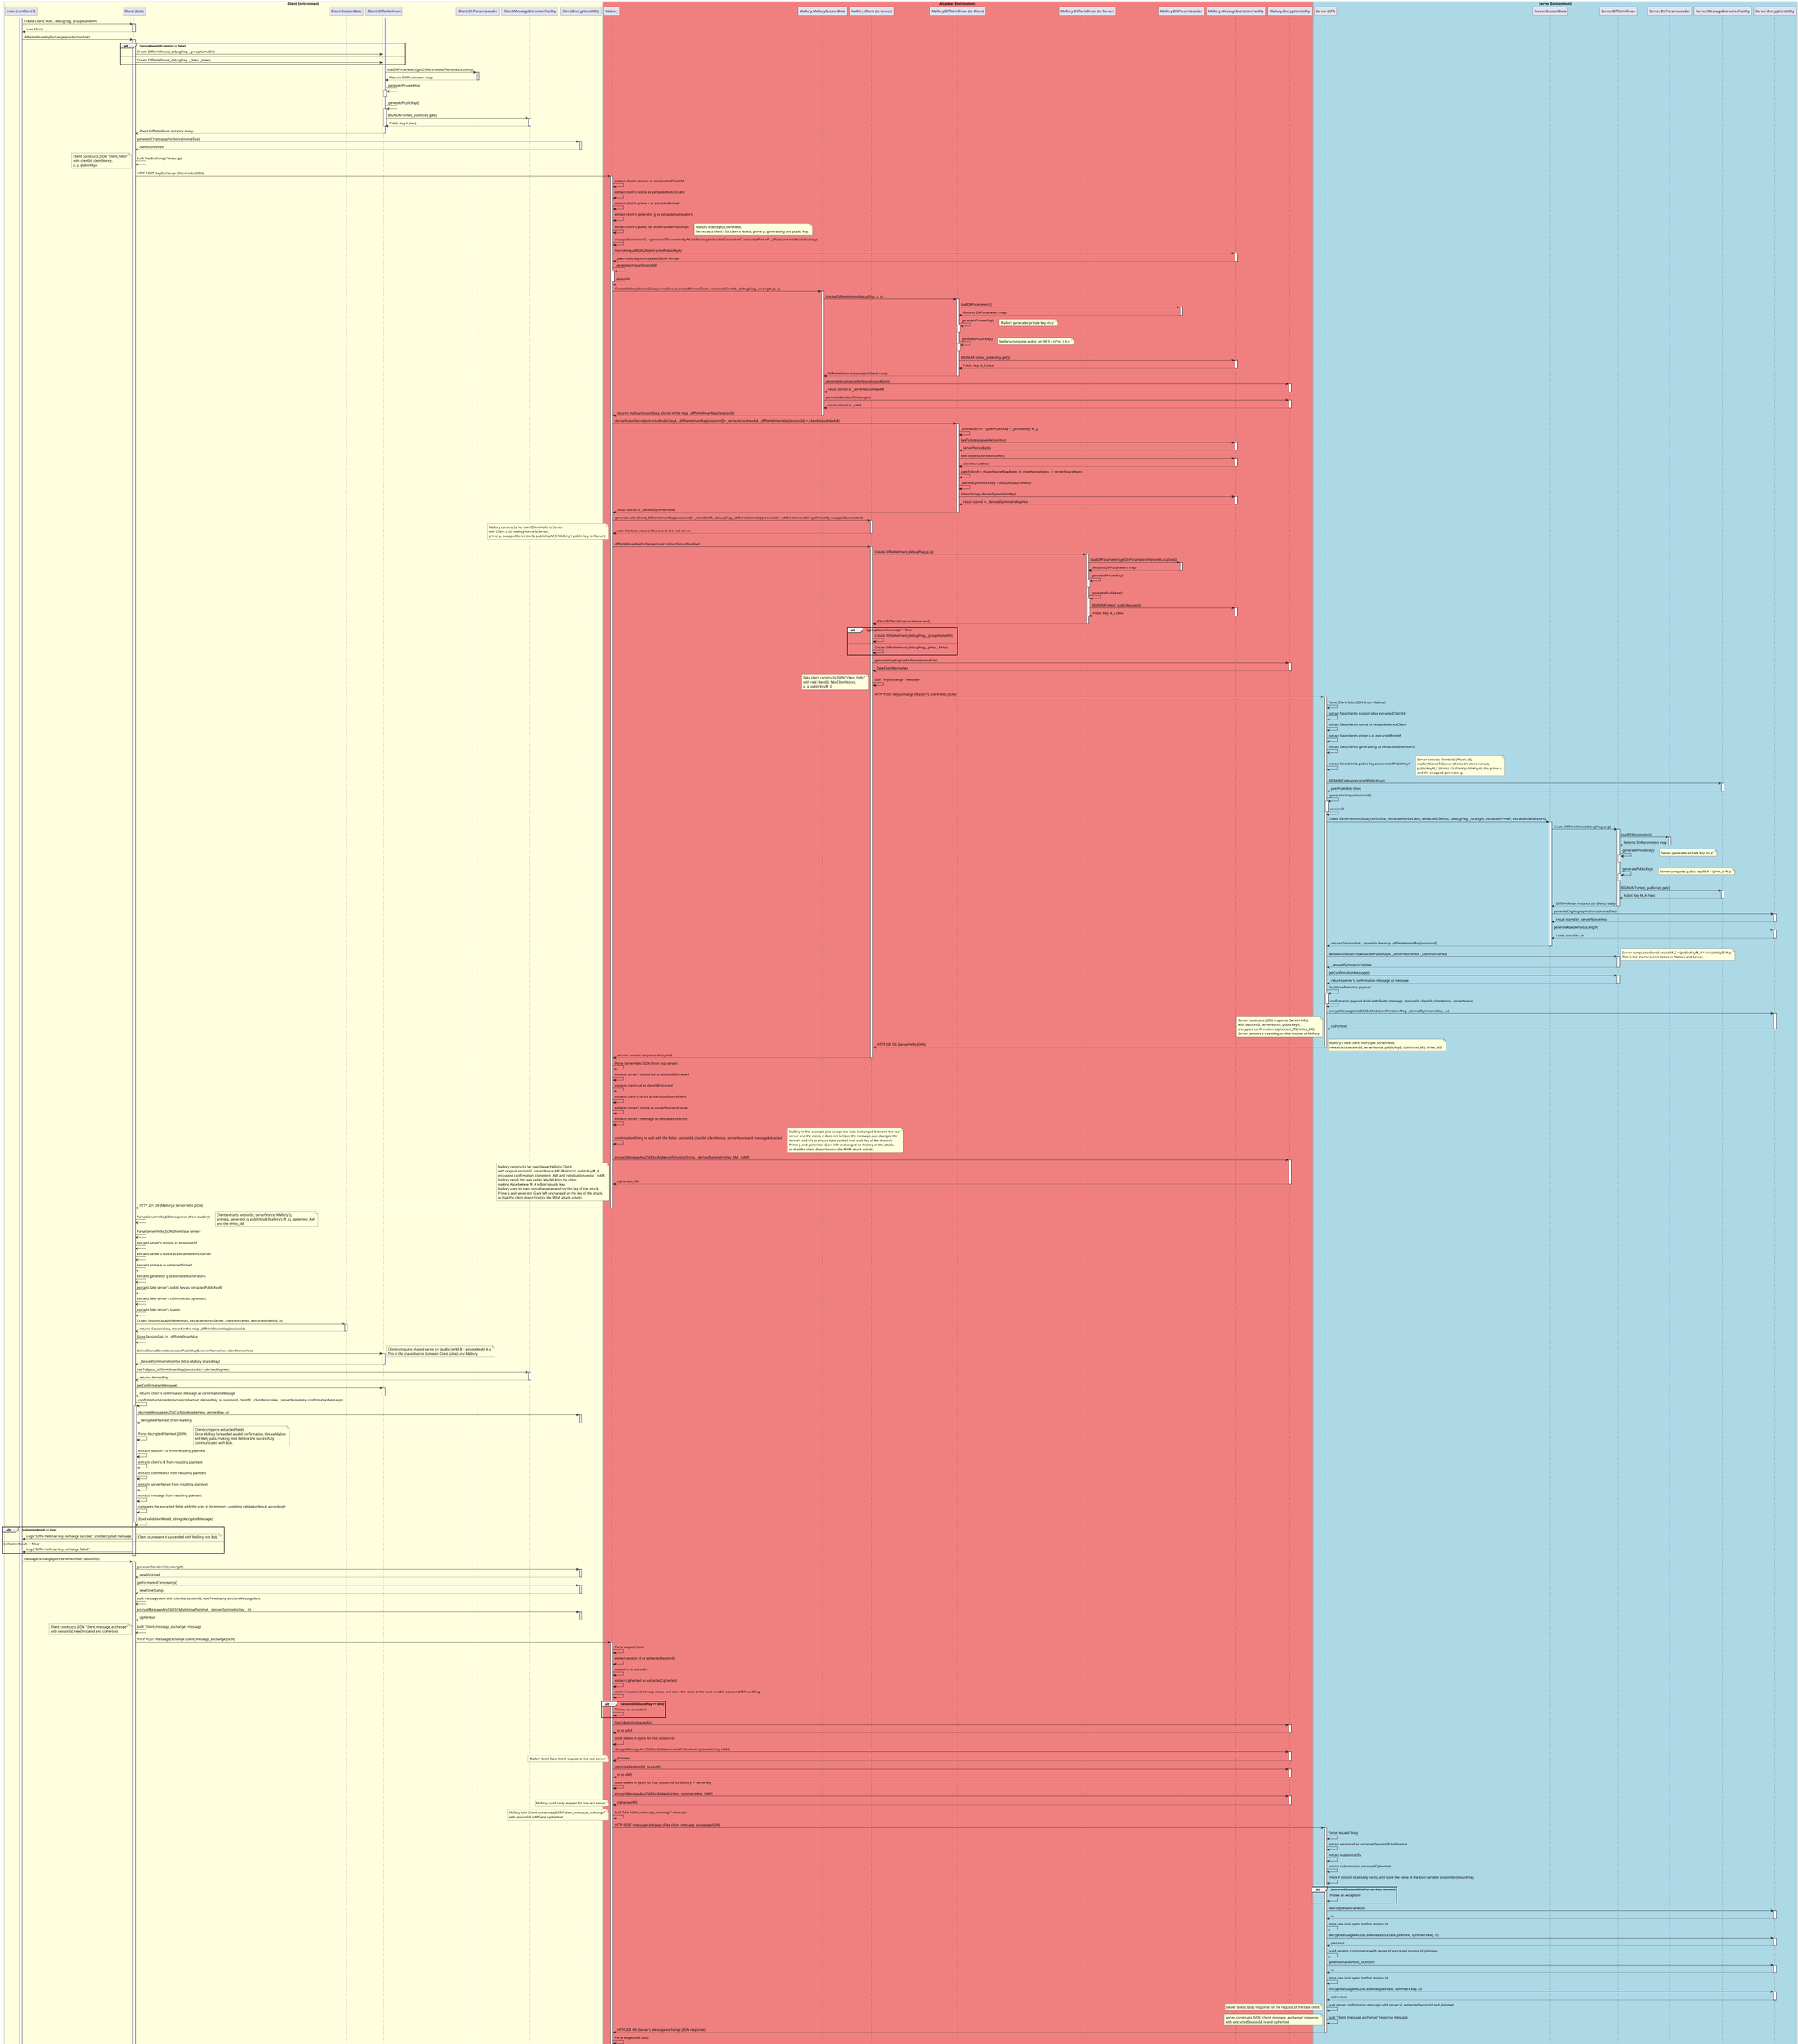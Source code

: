"@startuml MITM_with_injected_g_parameters_attack_sequence_diagram"
scale 0.5

box "Client Environment" #LightYellow
    participant "main (runClient1)" as Main
    participant "Client (Bob)" as Client
    participant "Client:SessionData" as ClientSessionData
    participant "Client:DiffieHellman" as ClientDH
    participant "Client:DHParamsLoader" as ClientDHLoader
    participant "Client:MessageExtractionFacility" as ClientMEF
    participant "Client:EncryptionUtility" as ClientEU
end box

box "Attacker Environment" #LightCoral
    participant "Mallory" as Mallory
    participant "Mallory:MallorySessionData" as MallorySessionData
    participant "Mallory:Client (to Server)" as MalloryFakeClient
    participant "Mallory:DiffieHellman (to Client)" as MalloryDHClient
    participant "Mallory:DiffieHellman (to Server)" as MalloryDHServer
    participant "Mallory:DHParamsLoader" as MalloryDHLoader
    participant "Mallory:MessageExtractionFacility" as MalloryMEF
    participant "Mallory:EncryptionUtility" as MalloryEU
end box

box "Server Environment" #LightBlue
    participant "Server (API)" as ServerAPI
    participant "Server:SessionData" as ServerSessionData
    participant "Server:DiffieHellman" as ServerDH
    participant "Server:DHParamsLoader" as ServerDHLoader
    participant "Server:MessageExtractionFacility" as ServerMEF
    participant "Server:EncryptionUtility" as ServerEU
end box

activate Main

Main -> Client : Create Client("Bob", debugFlag, groupNameDH)
activate Client
    Client --> Main : new Client
deactivate Client

Main -> Client : diffieHellmanKeyExchange(productionPort)
activate Client
    alt _groupNameDH.empty() == false
        Client -> ClientDH : Create DiffieHellman(_debugFlag, _groupNameDH)
    else
        Client -> ClientDH : Create DiffieHellman(_debugFlag, _pHex, _hHex)
    end
    activate ClientDH
        ClientDH -> ClientDHLoader : loadDhParameters(getDhParametersFilenameLocation())
        activate ClientDHLoader
            ClientDHLoader --> ClientDH : Returns DHParameters map
        deactivate ClientDHLoader
        
        ClientDH -> ClientDH : generatePrivateKey()
        activate ClientDH
        deactivate

        ClientDH -> ClientDH : generatePublicKey()
        activate ClientDH
            ClientDH -> ClientMEF : BIGNUMToHex(_publicKey.get())
            activate ClientMEF
                ClientMEF --> ClientDH : Public Key A (hex)
            deactivate ClientMEF
        deactivate ClientDH

        ClientDH --> Client : Client:DiffieHellman instance ready
    deactivate ClientDH

    Client -> ClientEU : generateCryptographicNonce(nonceSize)
    activate ClientEU
        ClientEU --> Client : clientNonceHex
    deactivate ClientEU

    Client -> Client : built "keyExchange" message
    note left
        Client constructs JSON "client_hello"
        with clientId, clientNonce,
        p, g, publicKeyA
    end note

    Client -> Mallory : HTTP POST /keyExchange (ClientHello JSON)
    activate Mallory

        Mallory -> Mallory : extract client's session id as extractedClientId
        Mallory -> Mallory : extract client's nonce as extractedNonceClient
        Mallory -> Mallory : extract client's prime p as extractedPrimeP
        Mallory -> Mallory : extract client's generator g as extractedGeneratorG
        Mallory -> Mallory : extract client's public key as extractedPublicKeyA
        note right
            Mallory intercepts ClientHello.
            He extracts client's Id, client's Nonce, prime p, generator g and public Key.
        end note
        Mallory -> Mallory : swappedGeneratorG = generateGParameterByAttackStrategy(extractedGeneratorG, extractedPrimeP, _gReplacementAttackStrategy)
        Mallory -> MalloryMEF : hexToUniqueBIGNUM(extractedPublicKeyA)
        activate MalloryMEF
            MalloryMEF --> Mallory : peerPublicKey in UniqueBIGNUM format
        deactivate MalloryMEF

        Mallory -> Mallory : generateUniqueSessionId()
        activate Mallory
            Mallory --> Mallory : sessionId
        deactivate Mallory

        Mallory -> MallorySessionData : Create MallorySessionData(_nonceSize, extractedNonceClient, extractedClientId, _debugFlag, _ivLength, p, g)
        activate MallorySessionData
            MallorySessionData -> MalloryDHClient : Create DiffieHellman(debugFlag, p, g)
            activate MalloryDHClient
                MalloryDHClient -> MalloryDHLoader : loadDhParameters()
                activate MalloryDHLoader
                    MalloryDHLoader --> MalloryDHClient : Returns DHParameters map
                deactivate MalloryDHLoader
                MalloryDHClient -> MalloryDHClient : generatePrivateKey()
                activate MalloryDHClient
                    note right
                        Mallory generates private key 'm_s'
                    end note
                deactivate MalloryDHClient
                MalloryDHClient -> MalloryDHClient : generatePublicKey()
                activate MalloryDHClient
                    note right
                        Mallory computes public key M_S = (g^m_) % p
                    end note
                deactivate MalloryDHClient
                MalloryDHClient -> MalloryMEF : BIGNUMToHex(_publicKey.get())
                activate MalloryMEF
                    MalloryMEF --> MalloryDHClient : Public Key M_S (hex)
                deactivate MalloryMEF
                MalloryDHClient --> MallorySessionData : DiffieHellman instance (to Client) ready
            deactivate MalloryDHClient

            MallorySessionData -> MalloryEU : generateCryptographicNonce(nonceSize))
            activate MalloryEU
                MalloryEU --> MallorySessionData : result stored in _serverNonceHexAM
            deactivate MalloryEU

            MallorySessionData -> MalloryEU : generateRandomIV(ivLength)
            activate MalloryEU
                MalloryEU --> MallorySessionData : result stored in _ivAM
            deactivate MalloryEU

            MallorySessionData --> Mallory : returns mallorySessionData, stored in the map _diffieHellmanMap[sessionId]
        deactivate MallorySessionData
        
        Mallory -> MalloryDHClient : deriveSharedSecret(extractedPublicKeyA, _diffieHellmanMap[sessionId]->_serverNonceHexAM, _diffieHellmanMap[sessionId]->_clientNonceHexAM)
        activate MalloryDHClient
            MalloryDHClient -> MalloryDHClient : _sharedSecret = (peerPublicKey ^ _privateKey) % _p
            
            MalloryDHClient -> MalloryMEF : hexToBytes(serverNonceHex)
            activate MalloryMEF
               MalloryMEF --> MalloryDHClient : serverNonceBytes
            deactivate MalloryMEF
            
            MalloryDHClient -> MalloryMEF : hexToBytes(clientNonceHex)
            activate MalloryMEF
               MalloryMEF --> MalloryDHClient : clientNonceBytes
            deactivate MalloryMEF
            MalloryDHClient -> MalloryDHClient : dataToHash = sharedSecretRawBytes || clientNonceBytes || serverNonceBytes
            MalloryDHClient -> MalloryDHClient : _derivedSymmetricKey = SHA256(dataToHash)
            MalloryDHClient -> MalloryMEF : toHexString(_derivedSymmetricKey)
            activate MalloryMEF
                MalloryMEF --> MalloryDHClient : result stored in _derivedSymmetricKeyHex
            deactivate MalloryMEF
            MalloryDHClient --> Mallory: result stored in _derivedSymmetricKey
        deactivate MalloryDHClient

        Mallory -> MalloryFakeClient : generate fake Client(_diffieHellmanMap[sessionId]->_clientIdAM, _debugFlag, _diffieHellmanMap[sessionId]->_diffieHellmanAM->getPrimeP(), swappedGeneratorG)
        activate MalloryFakeClient
            MalloryFakeClient --> Mallory : new client, to act as a fake one to the real server
        deactivate MalloryFakeClient

        note left
            Mallory constructs her own ClientHello to Server
            with Client's Id, malloryNonceToServer,
            prime p, swappedGeneratorG, publicKeyM_S (Mallory's public key for Server)
        end note

        Mallory -> MalloryFakeClient : diffieHellmanKeyExchange(const int portServerNumber)
        activate MalloryFakeClient

            MalloryFakeClient -> MalloryDHServer : Create DiffieHellman(_debugFlag, p, g)
            activate MalloryDHServer
                MalloryDHServer -> MalloryDHLoader : loadDhParameters(getDhParametersFilenameLocation())
                activate MalloryDHLoader
                    MalloryDHLoader --> MalloryDHServer : Returns DHParameters map
                deactivate MalloryDHLoader
                
                MalloryDHServer -> MalloryDHServer : generatePrivateKey()
                activate MalloryDHServer
                deactivate

                MalloryDHServer -> MalloryDHServer : generatePublicKey()
                activate MalloryDHServer
                    MalloryDHServer -> MalloryMEF : BIGNUMToHex(_publicKey.get())
                    activate MalloryMEF
                        MalloryMEF --> MalloryDHServer : Public Key M_S (hex)
                    deactivate MalloryMEF
                deactivate MalloryDHServer

                MalloryDHServer --> MalloryFakeClient : Client:DiffieHellman instance ready
            deactivate MalloryDHServer

            alt _groupNameDH.empty() == false
                MalloryFakeClient -> MalloryFakeClient : Create DiffieHellman(_debugFlag, _groupNameDH)
            else
                MalloryFakeClient -> MalloryFakeClient : Create DiffieHellman(_debugFlag, _pHex, _hHex)
            end

            MalloryFakeClient -> MalloryEU : generateCryptographicNonce(nonceSize)
            activate MalloryEU
                MalloryEU --> MalloryFakeClient : fakeClientNonceHex
            deactivate MalloryEU

            MalloryFakeClient -> MalloryFakeClient : built "keyExchange" message
            note left
                Fake client constructs JSON "client_hello"
                with real clientId, fakeClientNonce,
                p, g, publicKeyM_S
            end note

            MalloryFakeClient -> ServerAPI : HTTP POST /keyExchange (Mallory's ClientHello JSON)
            activate ServerAPI

                ServerAPI -> ServerAPI : Parse ClientHello JSON (from Mallory)
                ServerAPI -> ServerAPI : extract fake client's session id as extractedClientId
                ServerAPI -> ServerAPI : extract fake client's nonce as extractedNonceClient
                ServerAPI -> ServerAPI : extract fake client's prime p as extractedPrimeP
                ServerAPI -> ServerAPI : extract fake client's generator g as extractedGeneratorG
                ServerAPI -> ServerAPI : extract fake client's public key as extractedPublicKeyA

                note right
                    Server extracts clients id, (Alice's Id),
                    malloryNonceToServer (thinks it's client nonce),
                    publicKeyM_S (thinks it's client publicKeyA), the prime p
                    and the swapped generator g
                end note

                ServerAPI -> ServerMEF : BIGNUMToHex(extractedPublicKeyA)
                activate ServerMEF
                    ServerMEF --> ServerAPI : peerPublicKey (hex)
                deactivate ServerMEF

                ServerAPI -> ServerAPI : generateUniqueSessionId()
                activate ServerAPI
                    ServerAPI --> ServerAPI : sessionId
                deactivate ServerAPI

                ServerAPI -> ServerSessionData : Create ServerSessionData(_nonceSize, extractedNonceClient, extractedClientId, _debugFlag, _ivLength, extractedPrimeP, extractedGeneratorG)
                activate ServerSessionData
                    ServerSessionData -> ServerDH : Create DiffieHellman(debugFlag, p, g)
                    activate ServerDH
                        ServerDH -> ServerDHLoader : loadDhParameters()
                        activate ServerDHLoader
                            ServerDHLoader --> ServerDH : Returns DHParameters map
                        deactivate ServerDHLoader
                        ServerDH -> ServerDH : generatePrivateKey()
                        activate ServerDH
                            note right
                                Server generates private key 'm_a'
                            end note
                        deactivate ServerDH
                        ServerDH -> ServerDH : generatePublicKey()
                        activate ServerDH
                            note right
                                Server computes public key M_A = (g^m_a) % p
                            end note
                        deactivate ServerDH
                        ServerDH -> ServerMEF : BIGNUMToHex(_publicKey.get())
                        activate ServerMEF
                            ServerMEF --> ServerDH : Public Key M_A (hex)
                        deactivate ServerMEF
                        ServerDH --> ServerSessionData : DiffieHellman instance (to Client) ready
                    deactivate ServerDH

                    ServerSessionData -> ServerEU : generateCryptographicNonce(nonceSize))
                    activate ServerEU
                        ServerEU --> ServerSessionData : result stored in _serverNonceHex
                    deactivate ServerEU

                    ServerSessionData -> ServerEU : generateRandomIV(ivLength)
                    activate ServerEU
                        ServerEU --> ServerSessionData : result stored in _iv
                    deactivate ServerEU

                    ServerSessionData --> ServerAPI : returns SessionData, stored in the map _diffieHellmanMap[sessionId]
                deactivate ServerSessionData

                ServerAPI -> ServerDH : deriveSharedSecret(extractedPublicKeyA, _serverNonceHex, _clientNonceHex)
                activate ServerDH
                    note right
                        Server computes shared secret M_S = (publicKeyM_A ^ privateKeyB) % p
                        This is the shared secret between Mallory and Server.
                    end note
                    ServerDH --> ServerAPI : _derivedSymmetricKeyHex
                deactivate ServerDH

                ServerAPI -> ServerDH : getConfirmationMessage()
                activate ServerDH
                    ServerDH --> ServerAPI : returns server's confirmation message as message
                deactivate ServerDH

                ServerAPI -> ServerAPI : build confirmation payload
                activate ServerAPI
                    ServerAPI --> ServerAPI : confirmation payload build with fields: message, sessionId, clientId, clientNonce, serverNonce
                deactivate ServerAPI

                ServerAPI -> ServerEU : encryptMessageAes256CbcMode(confirmationMsg, _derivedSymmetricKey, _iv)
                activate ServerEU
                    ServerEU --> ServerAPI : ciphertext
                deactivate ServerEU

                note left
                    Server constructs JSON response (ServerHello)
                    with sessionId, serverNonce, publicKeyB,
                    encrypted confirmation (ciphertext_MS, ivHex_MS)
                    Server believes it's sending to Alice instead of Mallory
                end note

                ServerAPI --> MalloryFakeClient : HTTP 201 OK (ServerHello JSON)
            deactivate ServerAPI

            note right
                Mallory's fake client intercepts ServerHello.
                He extracts sessionId, serverNonce, publicKeyB, ciphertext_MS, ivHex_MS.
            end note

            MalloryFakeClient --> Mallory : returns server's response decrypted
        deactivate MalloryFakeClient

        Mallory -> Mallory : Parse ServerHello JSON (from real server)
        Mallory -> Mallory : extracts server's session id as sessionIdExtracted
        Mallory -> Mallory : extracts client's id as clientIdExtracted
        Mallory -> Mallory : extracts client's nonce as extractedNonceClient
        Mallory -> Mallory : extracts server's nonce as serverNonceExtracted
        Mallory -> Mallory : extracts server's message as messageExtracted

        Mallory -> Mallory : confirmationString is built with the fields: sessionId, clientId, clientNonce, serverNonce and messageExtracted
        note right
            Mallory in this example just scoops the data exchanged between the real
            server and the client, it does not tamper the message, just changes the
            nonce's and iv's to ensure total control over each leg of the channel.
            Prime p and generator G are left unchanged on this leg of the attack, 
            so that the client doesn't notice the MitM attack activity.
        end note
        Mallory -> MalloryEU : encryptMessageAes256CbcMode(confirmationString, _derivedSymmetricKey_AM, _ivAM)
        activate MalloryEU
            MalloryEU --> Mallory : ciphertext_AM
        deactivate MalloryEU

        note left
            Mallory constructs her own ServerHello to Client
            with original sessionId, serverNonce_AM (Mallory's), publicKeyM_A,
            encrypted confirmation (ciphertext_AM) and initialization vector _ivAM.
            Mallory sends her own public key (M_A) to the client,
            making Alice believe M_A is Bob's public key.
            Mallory uses his own nonce he generated for this leg of the attack.
            Prime p and generator G are left unchanged on this leg of the attack, 
            so that the client doesn't notice the MitM attack activity.
        end note

        Mallory --> Client : HTTP 201 OK (Mallory's ServerHello JSON)
    deactivate Mallory

    Client -> Client : Parse ServerHello JSON response (from Mallory)
    note right
        Client extracts sessionId, serverNonce (Mallory's),
        prime p, generator g, publicKeyB (Mallory's M_A), ciphertext_AM
        and the ivHex_AM
    end note

    Client -> Client : Parse ServerHello JSON (from fake server)
    Client -> Client : extracts server's session id as sessionId
    Client -> Client : extracts server's nonce as extractedNonceServer
    Client -> Client : extracts prime p as extractedPrimeP
    Client -> Client : extracts generator g as extractedGeneratorG
    Client -> Client : extracts fake server's public key as extractedPublicKeyB
    Client -> Client : extracts fake server's ciphertext as ciphertext
    Client -> Client : extracts fake server's iv as iv

    Client -> ClientSessionData : Create SessionData(diffieHellman, extractedNonceServer, clientNonceHex, extractedClientId, iv)
    activate ClientSessionData
        ClientSessionData --> Client : returns SessionData, stored in the map _diffieHellmanMap[sessionId]
    deactivate ClientSessionData

    Client -> Client : Store SessionData in _diffieHellmanMap
    Client -> ClientDH : deriveSharedSecret(extractedPublicKeyB, serverNonceHex, clientNonceHex)
    activate ClientDH
        note right
            Client computes shared secret s = (publicKeyM_B ^ privateKeyA) % p
            This is the shared secret between Client (Alice) and Mallory.
        end note
        ClientDH --> Client : _derivedSymmetricKeyHex (Alice-Mallory shared key)
    deactivate ClientDH

    Client -> ClientMEF : hexToBytes(_diffieHellmanMap[sessionId]->_derivedKeyHex)
    activate ClientMEF
        ClientMEF --> Client : returns derivedKey
    deactivate ClientMEF

    Client -> ClientDH : getConfirmationMessage()
    activate ClientDH
        ClientDH --> Client : returns client's confirmation message as confirmationMessage
    deactivate ClientDH

    Client -> Client : confirmationServerResponse(ciphertext, derivedKey, iv, sessionId, clientId, _clientNonceHex, _serverNonceHex, confirmationMessage)
    activate Client
        Client -> ClientEU : decryptMessageAes256CbcMode(ciphertext, derivedKey, iv)
        activate ClientEU
            ClientEU --> Client : decryptedPlaintext (from Mallory)
        deactivate ClientEU

        Client -> Client : Parse decryptedPlaintext (JSON)
        note right
            Client compares extracted fields.
            Since Mallory forwarded a valid confirmation, this validation
            will likely pass, making Alice believe she successfully 
            communicated with Bob.
        end note
        Client -> Client : extracts session's id from resulting plaintext
        Client -> Client : extracts client's id from resulting plaintext
        Client -> Client : extracts clientNonce from resulting plaintext
        Client -> Client : extracts serverNonce from resulting plaintext
        Client -> Client : extracts message from resulting plaintext
        Client -> Client : compares the extracted fields with the ones in its memory, updating validationResult accordingly

        Client --> Client : (bool validationResult, string decryptedMessage)
    deactivate Client

    alt validationResult == true
        Client -> Main : Logs "Diffie Hellman key exchange succeed" and decrypted message
        note right
            Client is unaware it succeeded with Mallory, not Bob.
        end note
    else validationResult == false
        Client -> Main : Logs "Diffie Hellman key exchange failed"
    end

deactivate Client

Main -> Client : messageExchange(portServerNumber, sessionId)

activate Client
    Client -> ClientEU : generateRandomIV(_ivLength)
    activate ClientEU
        ClientEU --> Client : newIVrotated
    deactivate ClientEU

    Client -> ClientEU : getFormattedTimestamp()
    activate ClientEU
        ClientEU --> Client : newTimeStamp
    deactivate ClientEU

    Client -> Client : built message sent with clientId, sessionId, newTimeStamp as clientMessageSent

    Client -> ClientEU : encryptMessageAes256CbcMode(newPlaintext, _derivedSymmetricKey, _iv)
    activate ClientEU
        ClientEU --> Client : ciphertext
    deactivate ClientEU

    Client -> Client: built "client_message_exchange" message
    note left
        Client constructs JSON "client_message_exchange"
        with sessionId, newIVrotated and ciphertext
    end note

    Client -> Mallory : HTTP POST /messageExchange (client_message_exchange JSON)
    activate Mallory
        Mallory -> Mallory : Parse request body
        Mallory -> Mallory : extract session id as extractedSessionId
        Mallory -> Mallory : extract iv as extractIv
        Mallory -> Mallory : extract ciphertext as extractedCiphertext

        Mallory -> Mallory : check if session id already exists, and store the value at the bool variable sessionIdASFoundFlag
        alt sessionIdASFoundFlag == false
            Mallory -> Mallory : Throws an exception
        end
        
        Mallory -> MalloryEU : hexToBytes(extractedIv)
        activate MalloryEU
            MalloryEU --> Mallory : iv as ivAM
        deactivate MalloryEU
        Mallory -> Mallory : store new iv in bytes for that session id

        Mallory -> MalloryEU : decryptMessageAes256CbcMode(extractedCiphertext, symmetricKey, ivAM)
        activate MalloryEU
            MalloryEU --> Mallory : plaintext
        deactivate MalloryEU
        
        note left
            Mallory build fake client request to the real server
        end note
        Mallory -> MalloryEU : generateRandomIV(_ivLength)
        activate MalloryEU
            MalloryEU --> Mallory : iv as ivMS
        deactivate MalloryEU
        Mallory -> Mallory : store new iv in bytes for that session id for Mallory -> Server leg

        Mallory -> MalloryEU : encryptMessageAes256CbcMode(plaintext, symmetricKey, ivMS)
        activate MalloryEU
            MalloryEU --> Mallory : ciphertextMS
        deactivate MalloryEU
        
        note left
            Mallory build body request for the real server
        end note

        Mallory -> Mallory : built fake "client_message_exchange" message
        note left
            Mallory fake Client constructs JSON "client_message_exchange"
            with sessionId, ivMS and ciphertext
        end note

        Mallory -> ServerAPI : HTTP POST /messageExchange (fake client_message_exchange JSON)
        
        activate ServerAPI
            ServerAPI -> ServerAPI : Parse request body
            ServerAPI -> ServerAPI : extract session id as extractedSessionIdUuidFormat
            ServerAPI -> ServerAPI : extract iv as extractIv
            ServerAPI -> ServerAPI : extract ciphertext as extractedCiphertext

            ServerAPI -> ServerAPI : check if session id already exists, and store the value at the bool variable sessionIdASFoundFlag
            alt extractedSessionIdUuidFormat does not exist
                ServerAPI -> ServerAPI : Throws an exception
            end 

            ServerAPI -> ServerEU : hexToBytes(extractedIv)
            activate ServerEU
                ServerEU --> ServerAPI : iv
            deactivate ServerEU
            ServerAPI -> ServerAPI : store new iv in bytes for that session id

            ServerAPI -> ServerEU : decryptMessageAes256CbcMode(extractedCiphertext, symmetricKey, iv)
            activate ServerEU
                ServerEU --> ServerAPI : plaintext
            deactivate ServerEU

            ServerAPI -> ServerAPI : build server's confirmation with server id, extracted session id, plaintext
            
            ServerAPI -> ServerEU : generateRandomIV(_ivLength)
            activate ServerEU
                ServerEU --> ServerAPI : iv
            deactivate ServerEU
    
            ServerAPI -> ServerAPI : store new iv in bytes for that session id
            
            ServerAPI -> ServerEU : encryptMessageAes256CbcMode(plaintext, symmetricKey, iv)
            activate ServerEU
                ServerEU --> ServerAPI : ciphertext
            deactivate ServerEU
                  
            ServerAPI -> ServerAPI : built server confirmation message with server id, extractedSessionId and plaintext

            note left
                Server builds body response for the request of the fake client
            end note

            ServerAPI -> ServerAPI : built "client_message_exchange" response message
            note left
                Server constructs JSON "client_message_exchange" response 
                with extractedSessionId, iv and ciphertext
            end note
            
            ServerAPI --> Mallory : HTTP 201 OK (Server's Message exchange JSON response)

        deactivate ServerAPI

        Mallory -> Mallory: Parse requestMS body
        alt requestMS.status_code != 201
            Mallory -> Mallory: Throws an exception
        end

        Mallory -> Mallory : extract session id as extractedSessionIdMS
        Mallory -> Mallory : extract iv as extractedIvHexMS
        Mallory -> Mallory : extract ciphertext as extractedCiphertextMS

        Mallory -> MalloryEU : hexToBytes(extractedIvHexMS)
        activate MalloryEU
            MalloryEU --> Mallory : extractedIvMS
        deactivate MalloryEU
        Mallory -> Mallory : store extractedIvMS

        Mallory -> MalloryEU : decryptMessageAes256CbcMode(extractedCiphertextMS, symmetricKey, extractedIvMS)
        activate MalloryEU
            MalloryEU --> Mallory : plaintext
        deactivate MalloryEU

        note left
            Mallory build client's request response instead of the real server
        end note
        
        Mallory -> MalloryEU : generateRandomIV(_ivLength)
        activate MalloryEU
            MalloryEU --> Mallory : ivAM
        deactivate MalloryEU
        Mallory -> Mallory : store new iv in bytes for that session id for Alice -> Mallory leg

        Mallory -> MalloryEU : encryptMessageAes256CbcMode(plaintext, symmetricKey, ivAM)
        activate MalloryEU
            MalloryEU --> Mallory : ciphertextAM
        deactivate MalloryEU

        Mallory -> Mallory : built fake server confirmation message with server id, extractedSessionIdMS and plaintext

        note left
            Server builds body response for the request of the fake client
        end note

        Mallory -> Mallory : built fake "client_message_exchange" response message
        note left
            Fake server constructs JSON "client_message_exchange" response 
            with extractedSessionIdMS, ivAM and ciphertextAM
        end note

        Mallory --> Client : HTTP 201 OK (Fake server's Message exchange JSON response)
    deactivate Mallory

    Client -> Client: Parse request body
    alt request.status_code != 201
        Client -> Client : Throws an exception
    end

    Client -> Client: extract session id as extractedSessionId
    Client -> Client: extract iv as extractedIvHex
    Client -> Client: extract ciphertext as extractedCiphertext

    Client -> ClientEU : hexToBytes(extractedIvHex)
    activate ClientEU
        ClientEU --> Client : extractedIv
    deactivate ClientEU
    Client -> Client : store extractedIv

    Client -> ClientEU : decryptMessageAes256CbcMode(extractedCiphertext, symmetricKey, extractedIv)
    activate ClientEU
        ClientEU --> Client : decryptedCiphertext
    deactivate ClientEU

    alt decryptedCiphertext.find(clientMessageSent) == true
        Note right of Client : Connection Test Result : Success (true)
    else
        Note right of Client : Connection Test Result : Failure (false)
        Client -> Client : Throws an exception
    end

    Client --> Main : connectionTestResult

deactivate Client

Main -> Main : Program ends
deactivate Main

@enduml